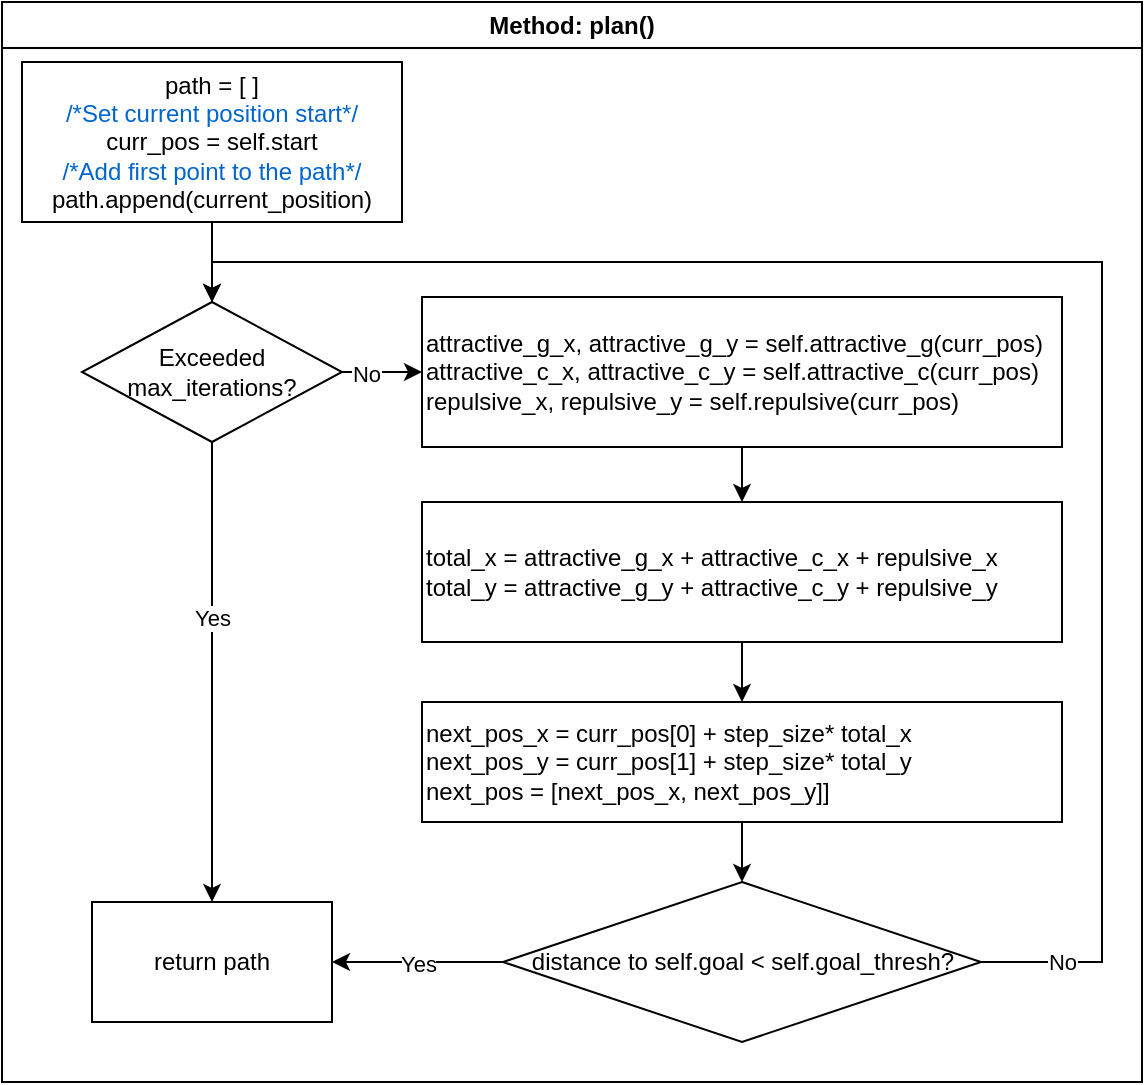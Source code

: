 <mxfile version="24.0.1" type="github" pages="4">
  <diagram id="C5RBs43oDa-KdzZeNtuy" name="plan()">
    <mxGraphModel dx="1766" dy="1697" grid="1" gridSize="10" guides="1" tooltips="1" connect="1" arrows="1" fold="1" page="1" pageScale="1" pageWidth="827" pageHeight="1169" math="0" shadow="0">
      <root>
        <mxCell id="WIyWlLk6GJQsqaUBKTNV-0" />
        <mxCell id="WIyWlLk6GJQsqaUBKTNV-1" parent="WIyWlLk6GJQsqaUBKTNV-0" />
        <mxCell id="kHNyVM9_loPENXg7Zpsd-1" value="Method: plan()" style="swimlane;whiteSpace=wrap;html=1;" parent="WIyWlLk6GJQsqaUBKTNV-1" vertex="1">
          <mxGeometry x="-810" y="-1140" width="570" height="540" as="geometry" />
        </mxCell>
        <mxCell id="kHNyVM9_loPENXg7Zpsd-5" value="" style="edgeStyle=orthogonalEdgeStyle;rounded=0;orthogonalLoop=1;jettySize=auto;html=1;entryX=0.5;entryY=0;entryDx=0;entryDy=0;" parent="kHNyVM9_loPENXg7Zpsd-1" source="kHNyVM9_loPENXg7Zpsd-2" target="kHNyVM9_loPENXg7Zpsd-6" edge="1">
          <mxGeometry relative="1" as="geometry">
            <mxPoint x="165" y="210" as="targetPoint" />
          </mxGeometry>
        </mxCell>
        <mxCell id="kHNyVM9_loPENXg7Zpsd-2" value="&lt;div&gt;path = [ ]&lt;br&gt;&lt;/div&gt;&lt;div&gt;&lt;font color=&quot;#0066cc&quot;&gt;/*Set current position start*/&lt;/font&gt;&lt;/div&gt;&lt;div&gt;curr_pos = self.start&lt;/div&gt;&lt;div&gt;&lt;font color=&quot;#0066cc&quot;&gt;/*Add first point to the path*/&lt;/font&gt;&lt;/div&gt;&lt;div&gt;path.append(current_position)&lt;br&gt;&lt;/div&gt;" style="rounded=0;whiteSpace=wrap;html=1;" parent="kHNyVM9_loPENXg7Zpsd-1" vertex="1">
          <mxGeometry x="10" y="30" width="190" height="80" as="geometry" />
        </mxCell>
        <mxCell id="kHNyVM9_loPENXg7Zpsd-8" value="" style="edgeStyle=orthogonalEdgeStyle;rounded=0;orthogonalLoop=1;jettySize=auto;html=1;entryX=0.5;entryY=0;entryDx=0;entryDy=0;exitX=0.5;exitY=1;exitDx=0;exitDy=0;" parent="kHNyVM9_loPENXg7Zpsd-1" source="kHNyVM9_loPENXg7Zpsd-6" target="kHNyVM9_loPENXg7Zpsd-7" edge="1">
          <mxGeometry relative="1" as="geometry">
            <mxPoint x="124.8" y="270" as="sourcePoint" />
            <mxPoint x="124.8" y="330" as="targetPoint" />
          </mxGeometry>
        </mxCell>
        <mxCell id="RQ0xFXscMs3xrK6EyHrB-0" value="Yes" style="edgeLabel;html=1;align=center;verticalAlign=middle;resizable=0;points=[];" vertex="1" connectable="0" parent="kHNyVM9_loPENXg7Zpsd-8">
          <mxGeometry x="-0.236" y="3" relative="1" as="geometry">
            <mxPoint x="-3" as="offset" />
          </mxGeometry>
        </mxCell>
        <mxCell id="kHNyVM9_loPENXg7Zpsd-11" value="" style="edgeStyle=orthogonalEdgeStyle;rounded=0;orthogonalLoop=1;jettySize=auto;html=1;" parent="kHNyVM9_loPENXg7Zpsd-1" source="kHNyVM9_loPENXg7Zpsd-6" target="kHNyVM9_loPENXg7Zpsd-10" edge="1">
          <mxGeometry relative="1" as="geometry" />
        </mxCell>
        <mxCell id="RQ0xFXscMs3xrK6EyHrB-1" value="No" style="edgeLabel;html=1;align=center;verticalAlign=middle;resizable=0;points=[];" vertex="1" connectable="0" parent="kHNyVM9_loPENXg7Zpsd-11">
          <mxGeometry x="-0.403" y="-1" relative="1" as="geometry">
            <mxPoint as="offset" />
          </mxGeometry>
        </mxCell>
        <mxCell id="kHNyVM9_loPENXg7Zpsd-6" value="Exceeded max_iterations?" style="rhombus;whiteSpace=wrap;html=1;" parent="kHNyVM9_loPENXg7Zpsd-1" vertex="1">
          <mxGeometry x="40" y="150" width="130" height="70" as="geometry" />
        </mxCell>
        <mxCell id="kHNyVM9_loPENXg7Zpsd-7" value="return path" style="whiteSpace=wrap;html=1;" parent="kHNyVM9_loPENXg7Zpsd-1" vertex="1">
          <mxGeometry x="45" y="450" width="120" height="60" as="geometry" />
        </mxCell>
        <mxCell id="kHNyVM9_loPENXg7Zpsd-10" value="&lt;div align=&quot;left&quot;&gt;attractive_g_x, attractive_g_y = self.attractive_g(curr_pos)&lt;/div&gt;&lt;div align=&quot;left&quot;&gt;&lt;div&gt;attractive_c_x, attractive_c_y = self.attractive_c(curr_pos)&lt;br&gt;&lt;div&gt;repulsive_x, repulsive_y = self.repulsive(curr_pos)&lt;/div&gt;&lt;/div&gt;&lt;/div&gt;" style="whiteSpace=wrap;html=1;align=left;" parent="kHNyVM9_loPENXg7Zpsd-1" vertex="1">
          <mxGeometry x="210" y="147.5" width="320" height="75" as="geometry" />
        </mxCell>
        <mxCell id="kHNyVM9_loPENXg7Zpsd-18" value="" style="edgeStyle=orthogonalEdgeStyle;rounded=0;orthogonalLoop=1;jettySize=auto;html=1;" parent="kHNyVM9_loPENXg7Zpsd-1" source="kHNyVM9_loPENXg7Zpsd-16" target="kHNyVM9_loPENXg7Zpsd-17" edge="1">
          <mxGeometry relative="1" as="geometry" />
        </mxCell>
        <mxCell id="kHNyVM9_loPENXg7Zpsd-16" value="&lt;div&gt;total_x = attractive_g_x + attractive_c_x + repulsive_x&lt;/div&gt;&lt;div&gt;total_y = attractive_g_y + attractive_c_y + repulsive_y&lt;/div&gt;" style="rounded=0;whiteSpace=wrap;html=1;align=left;" parent="kHNyVM9_loPENXg7Zpsd-1" vertex="1">
          <mxGeometry x="210" y="250" width="320" height="70" as="geometry" />
        </mxCell>
        <mxCell id="kHNyVM9_loPENXg7Zpsd-14" style="edgeStyle=orthogonalEdgeStyle;rounded=0;orthogonalLoop=1;jettySize=auto;html=1;" parent="kHNyVM9_loPENXg7Zpsd-1" source="kHNyVM9_loPENXg7Zpsd-10" target="kHNyVM9_loPENXg7Zpsd-16" edge="1">
          <mxGeometry relative="1" as="geometry">
            <mxPoint x="435" y="250" as="targetPoint" />
          </mxGeometry>
        </mxCell>
        <mxCell id="kHNyVM9_loPENXg7Zpsd-23" value="" style="edgeStyle=orthogonalEdgeStyle;rounded=0;orthogonalLoop=1;jettySize=auto;html=1;" parent="kHNyVM9_loPENXg7Zpsd-1" source="kHNyVM9_loPENXg7Zpsd-17" target="kHNyVM9_loPENXg7Zpsd-22" edge="1">
          <mxGeometry relative="1" as="geometry" />
        </mxCell>
        <mxCell id="kHNyVM9_loPENXg7Zpsd-17" value="&lt;div&gt;next_pos_x = curr_pos[0] + step_size* total_x&lt;br&gt;&lt;/div&gt;&lt;div&gt;next_pos_y = curr_pos[1] + step_size* total_y&lt;/div&gt;&lt;div&gt;next_pos = [next_pos_x, next_pos_y]]&lt;br&gt;&lt;/div&gt;" style="whiteSpace=wrap;html=1;align=left;rounded=0;" parent="kHNyVM9_loPENXg7Zpsd-1" vertex="1">
          <mxGeometry x="210" y="350" width="320" height="60" as="geometry" />
        </mxCell>
        <mxCell id="kHNyVM9_loPENXg7Zpsd-26" style="edgeStyle=orthogonalEdgeStyle;rounded=0;orthogonalLoop=1;jettySize=auto;html=1;" parent="kHNyVM9_loPENXg7Zpsd-1" source="kHNyVM9_loPENXg7Zpsd-22" target="kHNyVM9_loPENXg7Zpsd-7" edge="1">
          <mxGeometry relative="1" as="geometry" />
        </mxCell>
        <mxCell id="RQ0xFXscMs3xrK6EyHrB-2" value="Yes" style="edgeLabel;html=1;align=center;verticalAlign=middle;resizable=0;points=[];" vertex="1" connectable="0" parent="kHNyVM9_loPENXg7Zpsd-26">
          <mxGeometry x="0.007" y="1" relative="1" as="geometry">
            <mxPoint as="offset" />
          </mxGeometry>
        </mxCell>
        <mxCell id="kHNyVM9_loPENXg7Zpsd-28" style="edgeStyle=orthogonalEdgeStyle;rounded=0;orthogonalLoop=1;jettySize=auto;html=1;entryX=0.5;entryY=0;entryDx=0;entryDy=0;" parent="kHNyVM9_loPENXg7Zpsd-1" source="kHNyVM9_loPENXg7Zpsd-22" target="kHNyVM9_loPENXg7Zpsd-6" edge="1">
          <mxGeometry relative="1" as="geometry">
            <mxPoint x="621" y="130" as="targetPoint" />
            <Array as="points">
              <mxPoint x="550" y="480" />
              <mxPoint x="550" y="130" />
              <mxPoint x="105" y="130" />
            </Array>
          </mxGeometry>
        </mxCell>
        <mxCell id="RQ0xFXscMs3xrK6EyHrB-3" value="No" style="edgeLabel;html=1;align=center;verticalAlign=middle;resizable=0;points=[];" vertex="1" connectable="0" parent="kHNyVM9_loPENXg7Zpsd-28">
          <mxGeometry x="-0.908" relative="1" as="geometry">
            <mxPoint as="offset" />
          </mxGeometry>
        </mxCell>
        <mxCell id="kHNyVM9_loPENXg7Zpsd-22" value="&lt;div align=&quot;center&quot;&gt;distance to self.goal &amp;lt; self.goal_thresh?&lt;/div&gt;" style="rhombus;whiteSpace=wrap;html=1;align=center;rounded=0;" parent="kHNyVM9_loPENXg7Zpsd-1" vertex="1">
          <mxGeometry x="250.5" y="440" width="239" height="80" as="geometry" />
        </mxCell>
      </root>
    </mxGraphModel>
  </diagram>
  <diagram id="0Twk2z6Dk1yMLnBeguCC" name="attractive_g()">
    <mxGraphModel dx="1789" dy="4928" grid="1" gridSize="10" guides="1" tooltips="1" connect="1" arrows="1" fold="1" page="1" pageScale="1" pageWidth="850" pageHeight="1100" math="0" shadow="0">
      <root>
        <mxCell id="0" />
        <mxCell id="1" parent="0" />
        <mxCell id="RSsxnortNvIZ_sqnA9rF-1" value="Method: attractive_g()" style="swimlane;whiteSpace=wrap;html=1;" vertex="1" parent="1">
          <mxGeometry x="-810" y="-3600" width="350" height="310" as="geometry" />
        </mxCell>
        <mxCell id="RSsxnortNvIZ_sqnA9rF-3" value="&lt;div&gt;&lt;font color=&quot;#0066cc&quot;&gt;/*Attractive goal is constant*/&lt;/font&gt;&lt;/div&gt;&lt;div&gt;attractive_g = self.k_att&lt;br&gt;&lt;/div&gt;" style="rounded=0;whiteSpace=wrap;html=1;" vertex="1" parent="RSsxnortNvIZ_sqnA9rF-1">
          <mxGeometry x="70" y="40" width="210" height="80" as="geometry" />
        </mxCell>
        <mxCell id="RSsxnortNvIZ_sqnA9rF-7" value="return force_g_x, force_g_y" style="whiteSpace=wrap;html=1;" vertex="1" parent="RSsxnortNvIZ_sqnA9rF-1">
          <mxGeometry x="55" y="230" width="240" height="60" as="geometry" />
        </mxCell>
        <mxCell id="hBCKLx01T6dorzfEYdMu-2" style="edgeStyle=orthogonalEdgeStyle;rounded=0;orthogonalLoop=1;jettySize=auto;html=1;entryX=0.5;entryY=0;entryDx=0;entryDy=0;" edge="1" parent="RSsxnortNvIZ_sqnA9rF-1" source="fUU3xXCS2suQqjS0ujaD-1" target="RSsxnortNvIZ_sqnA9rF-7">
          <mxGeometry relative="1" as="geometry" />
        </mxCell>
        <mxCell id="fUU3xXCS2suQqjS0ujaD-1" value="&lt;div&gt;&lt;font color=&quot;#0066cc&quot;&gt;/*Force is uniform, regardless of position*/&lt;/font&gt;&lt;/div&gt;&lt;div&gt;force_g_x = attractive_g*cos(self.theta_start_goal)&lt;/div&gt;&lt;div&gt;&lt;div&gt;force_g_y = attractive_g*sin(self.theta_start_goal)&lt;/div&gt;&lt;/div&gt;" style="rounded=0;whiteSpace=wrap;html=1;" vertex="1" parent="RSsxnortNvIZ_sqnA9rF-1">
          <mxGeometry x="15" y="140" width="320" height="60" as="geometry" />
        </mxCell>
        <mxCell id="RSsxnortNvIZ_sqnA9rF-2" value="" style="edgeStyle=orthogonalEdgeStyle;rounded=0;orthogonalLoop=1;jettySize=auto;html=1;entryX=0.5;entryY=0;entryDx=0;entryDy=0;" edge="1" parent="RSsxnortNvIZ_sqnA9rF-1" source="RSsxnortNvIZ_sqnA9rF-3" target="fUU3xXCS2suQqjS0ujaD-1">
          <mxGeometry relative="1" as="geometry">
            <mxPoint x="105" y="150" as="targetPoint" />
          </mxGeometry>
        </mxCell>
      </root>
    </mxGraphModel>
  </diagram>
  <diagram id="7kcc29lMQF4x_ugg2SBn" name="attractive_c()">
    <mxGraphModel dx="1789" dy="2728" grid="1" gridSize="10" guides="1" tooltips="1" connect="1" arrows="1" fold="1" page="1" pageScale="1" pageWidth="850" pageHeight="1100" math="0" shadow="0">
      <root>
        <mxCell id="0" />
        <mxCell id="1" parent="0" />
        <mxCell id="S8lKCH7KZh8T4Yx_NQ6G-1" value="&lt;div&gt;Method: attractive_c(self, position)&lt;/div&gt;" style="swimlane;whiteSpace=wrap;html=1;" vertex="1" parent="1">
          <mxGeometry x="-840" y="-1280" width="560" height="760" as="geometry" />
        </mxCell>
        <mxCell id="M_eTRR84igoCJL7roZq4-30" style="edgeStyle=orthogonalEdgeStyle;rounded=0;orthogonalLoop=1;jettySize=auto;html=1;entryX=0.5;entryY=0;entryDx=0;entryDy=0;" edge="1" parent="S8lKCH7KZh8T4Yx_NQ6G-1" source="S8lKCH7KZh8T4Yx_NQ6G-3" target="S8lKCH7KZh8T4Yx_NQ6G-6">
          <mxGeometry relative="1" as="geometry" />
        </mxCell>
        <mxCell id="S8lKCH7KZh8T4Yx_NQ6G-3" value="&lt;div style=&quot;&quot;&gt;&lt;font style=&quot;font-size: 12px;&quot; face=&quot;Helvetica&quot; color=&quot;#0066cc&quot;&gt;/*Calculate reference point*/&lt;/font&gt;&lt;/div&gt;&lt;div&gt;&lt;font style=&quot;font-size: 12px;&quot; face=&quot;yx2v-3iovXGYgc3VkgAg&quot;&gt;ref_point = closest_on_line(curr_pos)&lt;br&gt;&lt;/font&gt;&lt;/div&gt;&lt;div style=&quot;&quot;&gt;&lt;font style=&quot;font-size: 12px;&quot; face=&quot;yx2v-3iovXGYgc3VkgAg&quot; color=&quot;#0066cc&quot;&gt;/*Find angle between curr_pos and ref_point*/&lt;/font&gt;&lt;/div&gt;&lt;div style=&quot;&quot;&gt;&lt;font style=&quot;font-size: 12px;&quot; face=&quot;yx2v-3iovXGYgc3VkgAg&quot;&gt;phi_refpoint = np.arctan2(ref_point[1]-position[1], ref_point[0]-position[0]&lt;/font&gt;&lt;font style=&quot;font-size: 12px;&quot; face=&quot;yx2v-3iovXGYgc3VkgAg&quot;&gt;)&lt;/font&gt;&lt;font style=&quot;font-size: 12px;&quot; face=&quot;yx2v-3iovXGYgc3VkgAg&quot;&gt;&lt;br&gt;&lt;/font&gt;&lt;/div&gt;" style="rounded=0;whiteSpace=wrap;html=1;" vertex="1" parent="S8lKCH7KZh8T4Yx_NQ6G-1">
          <mxGeometry x="40" y="40" width="460" height="80" as="geometry" />
        </mxCell>
        <mxCell id="M_eTRR84igoCJL7roZq4-31" style="edgeStyle=orthogonalEdgeStyle;rounded=0;orthogonalLoop=1;jettySize=auto;html=1;entryX=0.5;entryY=0;entryDx=0;entryDy=0;" edge="1" parent="S8lKCH7KZh8T4Yx_NQ6G-1" source="S8lKCH7KZh8T4Yx_NQ6G-6" target="p8tRt3s_9C0OU1l9jucj-8">
          <mxGeometry relative="1" as="geometry">
            <Array as="points">
              <mxPoint x="270" y="250" />
              <mxPoint x="400" y="250" />
            </Array>
          </mxGeometry>
        </mxCell>
        <mxCell id="VCfmXlrwlT8sg3YtY5XY-2" value="Yes" style="edgeLabel;html=1;align=center;verticalAlign=middle;resizable=0;points=[];" vertex="1" connectable="0" parent="M_eTRR84igoCJL7roZq4-31">
          <mxGeometry x="-0.2" y="1" relative="1" as="geometry">
            <mxPoint x="10" y="-9" as="offset" />
          </mxGeometry>
        </mxCell>
        <mxCell id="M_eTRR84igoCJL7roZq4-33" style="edgeStyle=orthogonalEdgeStyle;rounded=0;orthogonalLoop=1;jettySize=auto;html=1;entryX=0.443;entryY=-0.021;entryDx=0;entryDy=0;entryPerimeter=0;" edge="1" parent="S8lKCH7KZh8T4Yx_NQ6G-1" source="S8lKCH7KZh8T4Yx_NQ6G-6" target="M_eTRR84igoCJL7roZq4-4">
          <mxGeometry relative="1" as="geometry">
            <mxPoint x="190" y="310" as="targetPoint" />
            <Array as="points">
              <mxPoint x="270" y="250" />
              <mxPoint x="70" y="250" />
            </Array>
          </mxGeometry>
        </mxCell>
        <mxCell id="VCfmXlrwlT8sg3YtY5XY-1" value="No" style="edgeLabel;html=1;align=center;verticalAlign=middle;resizable=0;points=[];" vertex="1" connectable="0" parent="M_eTRR84igoCJL7roZq4-33">
          <mxGeometry x="-0.514" y="3" relative="1" as="geometry">
            <mxPoint x="3" y="-13" as="offset" />
          </mxGeometry>
        </mxCell>
        <mxCell id="S8lKCH7KZh8T4Yx_NQ6G-6" value="&lt;div&gt;&lt;font style=&quot;font-size: 12px;&quot; face=&quot;yx2v-3iovXGYgc3VkgAg&quot; color=&quot;#0066cc&quot;&gt;/*Are obstacles present?*/&lt;/font&gt;&lt;/div&gt;&lt;div&gt;if len(self.obstacles) &amp;gt; 0&lt;br&gt;&lt;/div&gt;" style="rhombus;whiteSpace=wrap;html=1;" vertex="1" parent="S8lKCH7KZh8T4Yx_NQ6G-1">
          <mxGeometry x="160" y="140" width="220" height="90" as="geometry" />
        </mxCell>
        <mxCell id="M_eTRR84igoCJL7roZq4-35" style="edgeStyle=orthogonalEdgeStyle;rounded=0;orthogonalLoop=1;jettySize=auto;html=1;entryX=0.5;entryY=0;entryDx=0;entryDy=0;" edge="1" parent="S8lKCH7KZh8T4Yx_NQ6G-1" source="p8tRt3s_9C0OU1l9jucj-8" target="M_eTRR84igoCJL7roZq4-2">
          <mxGeometry relative="1" as="geometry">
            <Array as="points">
              <mxPoint x="400" y="410" />
              <mxPoint x="540" y="410" />
              <mxPoint x="540" y="660" />
              <mxPoint x="280" y="660" />
            </Array>
          </mxGeometry>
        </mxCell>
        <mxCell id="VCfmXlrwlT8sg3YtY5XY-4" value="Yes" style="edgeLabel;html=1;align=center;verticalAlign=middle;resizable=0;points=[];" vertex="1" connectable="0" parent="M_eTRR84igoCJL7roZq4-35">
          <mxGeometry x="-0.762" relative="1" as="geometry">
            <mxPoint y="-10" as="offset" />
          </mxGeometry>
        </mxCell>
        <mxCell id="M_eTRR84igoCJL7roZq4-36" style="edgeStyle=orthogonalEdgeStyle;rounded=0;orthogonalLoop=1;jettySize=auto;html=1;" edge="1" parent="S8lKCH7KZh8T4Yx_NQ6G-1" source="p8tRt3s_9C0OU1l9jucj-8" target="p8tRt3s_9C0OU1l9jucj-12">
          <mxGeometry relative="1" as="geometry" />
        </mxCell>
        <mxCell id="VCfmXlrwlT8sg3YtY5XY-3" value="No" style="edgeLabel;html=1;align=center;verticalAlign=middle;resizable=0;points=[];" vertex="1" connectable="0" parent="M_eTRR84igoCJL7roZq4-36">
          <mxGeometry x="0.089" relative="1" as="geometry">
            <mxPoint y="-10" as="offset" />
          </mxGeometry>
        </mxCell>
        <mxCell id="p8tRt3s_9C0OU1l9jucj-8" value="&lt;div&gt;&lt;font style=&quot;font-size: 12px;&quot; face=&quot;yx2v-3iovXGYgc3VkgAg&quot; color=&quot;#0066cc&quot;&gt;/*Iterating through obstacle list*/&lt;/font&gt;&lt;/div&gt;&lt;div&gt;Last obstacle accounted for?&lt;br&gt;&lt;/div&gt;" style="rhombus;whiteSpace=wrap;html=1;" vertex="1" parent="S8lKCH7KZh8T4Yx_NQ6G-1">
          <mxGeometry x="280" y="300" width="240" height="90" as="geometry" />
        </mxCell>
        <mxCell id="M_eTRR84igoCJL7roZq4-37" style="edgeStyle=orthogonalEdgeStyle;rounded=0;orthogonalLoop=1;jettySize=auto;html=1;entryX=0.5;entryY=0;entryDx=0;entryDy=0;" edge="1" parent="S8lKCH7KZh8T4Yx_NQ6G-1" source="p8tRt3s_9C0OU1l9jucj-12" target="M_eTRR84igoCJL7roZq4-9">
          <mxGeometry relative="1" as="geometry">
            <Array as="points">
              <mxPoint x="290" y="520" />
              <mxPoint x="235" y="520" />
            </Array>
          </mxGeometry>
        </mxCell>
        <mxCell id="VCfmXlrwlT8sg3YtY5XY-5" value="Yes" style="edgeLabel;html=1;align=center;verticalAlign=middle;resizable=0;points=[];" vertex="1" connectable="0" parent="M_eTRR84igoCJL7roZq4-37">
          <mxGeometry x="-0.109" relative="1" as="geometry">
            <mxPoint x="-8" y="-10" as="offset" />
          </mxGeometry>
        </mxCell>
        <mxCell id="M_eTRR84igoCJL7roZq4-38" style="edgeStyle=orthogonalEdgeStyle;rounded=0;orthogonalLoop=1;jettySize=auto;html=1;entryX=0.5;entryY=0;entryDx=0;entryDy=0;" edge="1" parent="S8lKCH7KZh8T4Yx_NQ6G-1" source="p8tRt3s_9C0OU1l9jucj-12" target="p8tRt3s_9C0OU1l9jucj-15">
          <mxGeometry relative="1" as="geometry">
            <Array as="points">
              <mxPoint x="290" y="520" />
              <mxPoint x="415" y="520" />
            </Array>
          </mxGeometry>
        </mxCell>
        <mxCell id="VCfmXlrwlT8sg3YtY5XY-6" value="No" style="edgeLabel;html=1;align=center;verticalAlign=middle;resizable=0;points=[];" vertex="1" connectable="0" parent="M_eTRR84igoCJL7roZq4-38">
          <mxGeometry x="-0.265" y="1" relative="1" as="geometry">
            <mxPoint x="9" y="-9" as="offset" />
          </mxGeometry>
        </mxCell>
        <mxCell id="p8tRt3s_9C0OU1l9jucj-12" value="&lt;div&gt;&lt;font style=&quot;font-size: 12px;&quot; face=&quot;yx2v-3iovXGYgc3VkgAg&quot; color=&quot;#0066cc&quot;&gt;/*Is current position inside radius for obstacle?*/&lt;br&gt;&lt;/font&gt;&lt;/div&gt;" style="rhombus;whiteSpace=wrap;html=1;" vertex="1" parent="S8lKCH7KZh8T4Yx_NQ6G-1">
          <mxGeometry x="200" y="430" width="180" height="80" as="geometry" />
        </mxCell>
        <mxCell id="M_eTRR84igoCJL7roZq4-40" style="edgeStyle=orthogonalEdgeStyle;rounded=0;orthogonalLoop=1;jettySize=auto;html=1;entryX=0.5;entryY=0;entryDx=0;entryDy=0;" edge="1" parent="S8lKCH7KZh8T4Yx_NQ6G-1" source="p8tRt3s_9C0OU1l9jucj-15" target="p8tRt3s_9C0OU1l9jucj-8">
          <mxGeometry relative="1" as="geometry">
            <Array as="points">
              <mxPoint x="415" y="630" />
              <mxPoint x="170" y="630" />
              <mxPoint x="170" y="270" />
              <mxPoint x="400" y="270" />
            </Array>
          </mxGeometry>
        </mxCell>
        <mxCell id="p8tRt3s_9C0OU1l9jucj-15" value="&lt;div align=&quot;left&quot;&gt;attractive_c = self.k_c&lt;br&gt;&lt;/div&gt;&lt;div align=&quot;left&quot;&gt;att_c_x = attractive_c*cos(phi_refpoint)&lt;/div&gt;&lt;div align=&quot;left&quot;&gt;&lt;div&gt;att_c_y = attractive_c*sin(phi_refpoint)&lt;/div&gt;&lt;/div&gt;" style="whiteSpace=wrap;html=1;align=left;" vertex="1" parent="S8lKCH7KZh8T4Yx_NQ6G-1">
          <mxGeometry x="305" y="550" width="220" height="60" as="geometry" />
        </mxCell>
        <mxCell id="M_eTRR84igoCJL7roZq4-2" value="return att_c_x, att_c_y" style="whiteSpace=wrap;html=1;" vertex="1" parent="S8lKCH7KZh8T4Yx_NQ6G-1">
          <mxGeometry x="200" y="680" width="160" height="60" as="geometry" />
        </mxCell>
        <mxCell id="M_eTRR84igoCJL7roZq4-34" style="edgeStyle=orthogonalEdgeStyle;rounded=0;orthogonalLoop=1;jettySize=auto;html=1;entryX=0.5;entryY=0;entryDx=0;entryDy=0;" edge="1" parent="S8lKCH7KZh8T4Yx_NQ6G-1" source="M_eTRR84igoCJL7roZq4-4" target="M_eTRR84igoCJL7roZq4-2">
          <mxGeometry relative="1" as="geometry">
            <Array as="points">
              <mxPoint x="75" y="660" />
              <mxPoint x="280" y="660" />
            </Array>
          </mxGeometry>
        </mxCell>
        <mxCell id="M_eTRR84igoCJL7roZq4-4" value="&lt;div&gt;&lt;br&gt;&lt;/div&gt;&lt;div&gt;att_c_x = 0&lt;/div&gt;&lt;div&gt;&lt;div&gt;att_c_y = 0&lt;br&gt;&lt;/div&gt;&lt;/div&gt;" style="whiteSpace=wrap;html=1;" vertex="1" parent="S8lKCH7KZh8T4Yx_NQ6G-1">
          <mxGeometry x="30" y="580" width="90" height="60" as="geometry" />
        </mxCell>
        <mxCell id="M_eTRR84igoCJL7roZq4-39" style="edgeStyle=orthogonalEdgeStyle;rounded=0;orthogonalLoop=1;jettySize=auto;html=1;entryX=0.5;entryY=0;entryDx=0;entryDy=0;" edge="1" parent="S8lKCH7KZh8T4Yx_NQ6G-1" source="M_eTRR84igoCJL7roZq4-9" target="p8tRt3s_9C0OU1l9jucj-8">
          <mxGeometry relative="1" as="geometry">
            <mxPoint x="400" y="260" as="targetPoint" />
            <Array as="points">
              <mxPoint x="235" y="630" />
              <mxPoint x="170" y="630" />
              <mxPoint x="170" y="270" />
              <mxPoint x="400" y="270" />
            </Array>
          </mxGeometry>
        </mxCell>
        <mxCell id="M_eTRR84igoCJL7roZq4-9" value="&lt;div align=&quot;center&quot;&gt;&lt;br&gt;&lt;/div&gt;&lt;div align=&quot;center&quot;&gt;att_c_x = 0&lt;/div&gt;&lt;div align=&quot;center&quot;&gt;&lt;div&gt;att_c_y = 0&lt;br&gt;&lt;/div&gt;&lt;/div&gt;" style="whiteSpace=wrap;html=1;align=center;" vertex="1" parent="S8lKCH7KZh8T4Yx_NQ6G-1">
          <mxGeometry x="190" y="550" width="90" height="60" as="geometry" />
        </mxCell>
      </root>
    </mxGraphModel>
  </diagram>
  <diagram id="-GVi-qARS28JKBzpi0vY" name="repulsive()">
    <mxGraphModel dx="2212" dy="1866" grid="1" gridSize="10" guides="1" tooltips="1" connect="1" arrows="1" fold="1" page="1" pageScale="1" pageWidth="850" pageHeight="1100" math="0" shadow="0">
      <root>
        <mxCell id="0" />
        <mxCell id="1" parent="0" />
        <mxCell id="1Bn2bok1s2LPYPAkcgSc-1" value="&lt;div&gt;Method: repulsive(self, position)&lt;/div&gt;" style="swimlane;whiteSpace=wrap;html=1;" vertex="1" parent="1">
          <mxGeometry x="-800" y="-1080" width="620" height="870" as="geometry" />
        </mxCell>
        <mxCell id="xJ7X4qqldR_nQPqLwD83-1" style="edgeStyle=orthogonalEdgeStyle;rounded=0;orthogonalLoop=1;jettySize=auto;html=1;entryX=0.5;entryY=0;entryDx=0;entryDy=0;" edge="1" parent="1Bn2bok1s2LPYPAkcgSc-1" source="1Bn2bok1s2LPYPAkcgSc-6" target="1Bn2bok1s2LPYPAkcgSc-17">
          <mxGeometry relative="1" as="geometry">
            <Array as="points">
              <mxPoint x="190" y="160" />
              <mxPoint x="75" y="160" />
            </Array>
          </mxGeometry>
        </mxCell>
        <mxCell id="E0wkGfAKMYQK9k9KVDp7-23" value="No" style="edgeLabel;html=1;align=center;verticalAlign=middle;resizable=0;points=[];" vertex="1" connectable="0" parent="xJ7X4qqldR_nQPqLwD83-1">
          <mxGeometry x="-0.695" y="2" relative="1" as="geometry">
            <mxPoint x="-4" y="-12" as="offset" />
          </mxGeometry>
        </mxCell>
        <mxCell id="E0wkGfAKMYQK9k9KVDp7-1" style="edgeStyle=orthogonalEdgeStyle;rounded=0;orthogonalLoop=1;jettySize=auto;html=1;entryX=0.5;entryY=0;entryDx=0;entryDy=0;" edge="1" parent="1Bn2bok1s2LPYPAkcgSc-1" source="1Bn2bok1s2LPYPAkcgSc-6" target="xJ7X4qqldR_nQPqLwD83-2">
          <mxGeometry relative="1" as="geometry">
            <Array as="points">
              <mxPoint x="190" y="160" />
              <mxPoint x="330" y="160" />
            </Array>
          </mxGeometry>
        </mxCell>
        <mxCell id="E0wkGfAKMYQK9k9KVDp7-24" value="Yes" style="edgeLabel;html=1;align=center;verticalAlign=middle;resizable=0;points=[];" vertex="1" connectable="0" parent="E0wkGfAKMYQK9k9KVDp7-1">
          <mxGeometry x="0.088" relative="1" as="geometry">
            <mxPoint x="-3" y="-10" as="offset" />
          </mxGeometry>
        </mxCell>
        <mxCell id="1Bn2bok1s2LPYPAkcgSc-6" value="&lt;div&gt;&lt;font style=&quot;font-size: 12px;&quot; face=&quot;yx2v-3iovXGYgc3VkgAg&quot; color=&quot;#0066cc&quot;&gt;/*Are obstacles present?*/&lt;/font&gt;&lt;/div&gt;&lt;div&gt;if len(self.obstacles) &amp;gt; 0&lt;br&gt;&lt;/div&gt;" style="rhombus;whiteSpace=wrap;html=1;" vertex="1" parent="1Bn2bok1s2LPYPAkcgSc-1">
          <mxGeometry x="80" y="40" width="220" height="90" as="geometry" />
        </mxCell>
        <mxCell id="1Bn2bok1s2LPYPAkcgSc-8" style="edgeStyle=orthogonalEdgeStyle;rounded=0;orthogonalLoop=1;jettySize=auto;html=1;" edge="1" parent="1Bn2bok1s2LPYPAkcgSc-1" source="1Bn2bok1s2LPYPAkcgSc-9" target="1Bn2bok1s2LPYPAkcgSc-12">
          <mxGeometry relative="1" as="geometry" />
        </mxCell>
        <mxCell id="E0wkGfAKMYQK9k9KVDp7-20" value="No" style="edgeLabel;html=1;align=center;verticalAlign=middle;resizable=0;points=[];" vertex="1" connectable="0" parent="1Bn2bok1s2LPYPAkcgSc-8">
          <mxGeometry x="0.211" y="1" relative="1" as="geometry">
            <mxPoint y="-9" as="offset" />
          </mxGeometry>
        </mxCell>
        <mxCell id="E0wkGfAKMYQK9k9KVDp7-18" style="edgeStyle=orthogonalEdgeStyle;rounded=0;orthogonalLoop=1;jettySize=auto;html=1;entryX=0.5;entryY=0;entryDx=0;entryDy=0;" edge="1" parent="1Bn2bok1s2LPYPAkcgSc-1" source="1Bn2bok1s2LPYPAkcgSc-9" target="1Bn2bok1s2LPYPAkcgSc-15">
          <mxGeometry relative="1" as="geometry">
            <Array as="points">
              <mxPoint x="330" y="390" />
              <mxPoint x="170" y="390" />
              <mxPoint x="170" y="740" />
              <mxPoint x="115" y="740" />
            </Array>
          </mxGeometry>
        </mxCell>
        <mxCell id="E0wkGfAKMYQK9k9KVDp7-19" value="&lt;div&gt;Yes&lt;/div&gt;" style="edgeLabel;html=1;align=center;verticalAlign=middle;resizable=0;points=[];" vertex="1" connectable="0" parent="E0wkGfAKMYQK9k9KVDp7-18">
          <mxGeometry x="-0.686" relative="1" as="geometry">
            <mxPoint y="-10" as="offset" />
          </mxGeometry>
        </mxCell>
        <mxCell id="1Bn2bok1s2LPYPAkcgSc-9" value="&lt;div&gt;&lt;font style=&quot;font-size: 12px;&quot; face=&quot;yx2v-3iovXGYgc3VkgAg&quot; color=&quot;#0066cc&quot;&gt;/*Iterating through obstacle contour and mass center zip*/&lt;/font&gt;&lt;/div&gt;&lt;div&gt;Last zip item accounted for?&lt;br&gt;&lt;/div&gt;" style="rhombus;whiteSpace=wrap;html=1;" vertex="1" parent="1Bn2bok1s2LPYPAkcgSc-1">
          <mxGeometry x="210" y="280" width="240" height="90" as="geometry" />
        </mxCell>
        <mxCell id="E0wkGfAKMYQK9k9KVDp7-7" style="edgeStyle=orthogonalEdgeStyle;rounded=0;orthogonalLoop=1;jettySize=auto;html=1;entryX=0.5;entryY=0;entryDx=0;entryDy=0;" edge="1" parent="1Bn2bok1s2LPYPAkcgSc-1" source="1Bn2bok1s2LPYPAkcgSc-12" target="E0wkGfAKMYQK9k9KVDp7-5">
          <mxGeometry relative="1" as="geometry">
            <Array as="points">
              <mxPoint x="410" y="500" />
              <mxPoint x="453" y="500" />
            </Array>
          </mxGeometry>
        </mxCell>
        <mxCell id="E0wkGfAKMYQK9k9KVDp7-22" value="Yes" style="edgeLabel;html=1;align=center;verticalAlign=middle;resizable=0;points=[];" vertex="1" connectable="0" parent="E0wkGfAKMYQK9k9KVDp7-7">
          <mxGeometry x="-0.04" y="-1" relative="1" as="geometry">
            <mxPoint x="35" y="-1" as="offset" />
          </mxGeometry>
        </mxCell>
        <mxCell id="E0wkGfAKMYQK9k9KVDp7-10" style="edgeStyle=orthogonalEdgeStyle;rounded=0;orthogonalLoop=1;jettySize=auto;html=1;entryX=0.5;entryY=0;entryDx=0;entryDy=0;" edge="1" parent="1Bn2bok1s2LPYPAkcgSc-1" source="1Bn2bok1s2LPYPAkcgSc-12" target="1Bn2bok1s2LPYPAkcgSc-19">
          <mxGeometry relative="1" as="geometry">
            <Array as="points">
              <mxPoint x="410" y="500" />
              <mxPoint x="255" y="500" />
            </Array>
          </mxGeometry>
        </mxCell>
        <mxCell id="E0wkGfAKMYQK9k9KVDp7-21" value="No" style="edgeLabel;html=1;align=center;verticalAlign=middle;resizable=0;points=[];" vertex="1" connectable="0" parent="E0wkGfAKMYQK9k9KVDp7-10">
          <mxGeometry x="-0.507" y="-2" relative="1" as="geometry">
            <mxPoint x="-25" y="-8" as="offset" />
          </mxGeometry>
        </mxCell>
        <mxCell id="1Bn2bok1s2LPYPAkcgSc-12" value="&lt;div&gt;&lt;font style=&quot;font-size: 12px;&quot; face=&quot;yx2v-3iovXGYgc3VkgAg&quot; color=&quot;#0066cc&quot;&gt;/*Is current position inside radius for obstacle?*/&lt;br&gt;&lt;/font&gt;&lt;/div&gt;" style="rhombus;whiteSpace=wrap;html=1;" vertex="1" parent="1Bn2bok1s2LPYPAkcgSc-1">
          <mxGeometry x="320" y="410" width="180" height="80" as="geometry" />
        </mxCell>
        <mxCell id="E0wkGfAKMYQK9k9KVDp7-17" style="edgeStyle=orthogonalEdgeStyle;rounded=0;orthogonalLoop=1;jettySize=auto;html=1;entryX=0.5;entryY=0;entryDx=0;entryDy=0;" edge="1" parent="1Bn2bok1s2LPYPAkcgSc-1" source="1Bn2bok1s2LPYPAkcgSc-14" target="1Bn2bok1s2LPYPAkcgSc-9">
          <mxGeometry relative="1" as="geometry">
            <Array as="points">
              <mxPoint x="453" y="700" />
              <mxPoint x="600" y="700" />
              <mxPoint x="600" y="260" />
              <mxPoint x="330" y="260" />
            </Array>
          </mxGeometry>
        </mxCell>
        <mxCell id="1Bn2bok1s2LPYPAkcgSc-14" value="&lt;div&gt;repulsive_x += d_contour*cos(theta_repulsive)&lt;br&gt;&lt;/div&gt;&lt;div&gt;repulsive_y += d_contour*sin(theta_repulsive)&lt;br&gt;&lt;/div&gt;" style="whiteSpace=wrap;html=1;align=left;" vertex="1" parent="1Bn2bok1s2LPYPAkcgSc-1">
          <mxGeometry x="320" y="620" width="265" height="60" as="geometry" />
        </mxCell>
        <mxCell id="1Bn2bok1s2LPYPAkcgSc-15" value="return repulsive_x, repulsive_y" style="whiteSpace=wrap;html=1;" vertex="1" parent="1Bn2bok1s2LPYPAkcgSc-1">
          <mxGeometry x="10" y="780" width="210" height="60" as="geometry" />
        </mxCell>
        <mxCell id="E0wkGfAKMYQK9k9KVDp7-3" style="edgeStyle=orthogonalEdgeStyle;rounded=0;orthogonalLoop=1;jettySize=auto;html=1;entryX=0.5;entryY=0;entryDx=0;entryDy=0;" edge="1" parent="1Bn2bok1s2LPYPAkcgSc-1" source="1Bn2bok1s2LPYPAkcgSc-17" target="1Bn2bok1s2LPYPAkcgSc-15">
          <mxGeometry relative="1" as="geometry">
            <Array as="points">
              <mxPoint x="75" y="740" />
              <mxPoint x="115" y="740" />
            </Array>
          </mxGeometry>
        </mxCell>
        <mxCell id="1Bn2bok1s2LPYPAkcgSc-17" value="&lt;div&gt;repulsive_x = 0&lt;/div&gt;&lt;div&gt;repulsive_y = 0&lt;br&gt;&lt;/div&gt;" style="whiteSpace=wrap;html=1;" vertex="1" parent="1Bn2bok1s2LPYPAkcgSc-1">
          <mxGeometry x="30" y="580" width="90" height="60" as="geometry" />
        </mxCell>
        <mxCell id="E0wkGfAKMYQK9k9KVDp7-16" style="edgeStyle=orthogonalEdgeStyle;rounded=0;orthogonalLoop=1;jettySize=auto;html=1;entryX=0.5;entryY=0;entryDx=0;entryDy=0;" edge="1" parent="1Bn2bok1s2LPYPAkcgSc-1" source="1Bn2bok1s2LPYPAkcgSc-19" target="1Bn2bok1s2LPYPAkcgSc-9">
          <mxGeometry relative="1" as="geometry">
            <Array as="points">
              <mxPoint x="245" y="700" />
              <mxPoint x="600" y="700" />
              <mxPoint x="600" y="260" />
              <mxPoint x="330" y="260" />
            </Array>
          </mxGeometry>
        </mxCell>
        <mxCell id="1Bn2bok1s2LPYPAkcgSc-19" value="&lt;div&gt;repulsive_x += 0&lt;/div&gt;&lt;div&gt;repulsive_y += 0&lt;br&gt;&lt;/div&gt;" style="whiteSpace=wrap;html=1;align=center;" vertex="1" parent="1Bn2bok1s2LPYPAkcgSc-1">
          <mxGeometry x="200" y="620" width="110" height="60" as="geometry" />
        </mxCell>
        <mxCell id="E0wkGfAKMYQK9k9KVDp7-9" style="edgeStyle=orthogonalEdgeStyle;rounded=0;orthogonalLoop=1;jettySize=auto;html=1;entryX=0.5;entryY=0;entryDx=0;entryDy=0;" edge="1" parent="1Bn2bok1s2LPYPAkcgSc-1" source="xJ7X4qqldR_nQPqLwD83-2" target="1Bn2bok1s2LPYPAkcgSc-9">
          <mxGeometry relative="1" as="geometry" />
        </mxCell>
        <mxCell id="xJ7X4qqldR_nQPqLwD83-2" value="&lt;div&gt;&lt;font style=&quot;font-size: 12px;&quot; face=&quot;yx2v-3iovXGYgc3VkgAg&quot; color=&quot;#0066cc&quot;&gt;/*Initialize summing variables*/&lt;/font&gt;&lt;/div&gt;&lt;div&gt;&lt;font face=&quot;Helvetica&quot; style=&quot;font-size: 12px;&quot;&gt;repulsive_x = 0&lt;/font&gt;&lt;/div&gt;&lt;div&gt;&lt;font face=&quot;Helvetica&quot; style=&quot;font-size: 12px;&quot;&gt;repulsive_y = 0&lt;/font&gt;&lt;font face=&quot;23ZQCh5sGsyQFd0H_1E8&quot; style=&quot;font-size: 12px;&quot;&gt;&lt;br&gt;&lt;/font&gt;&lt;/div&gt;" style="rounded=0;whiteSpace=wrap;html=1;" vertex="1" parent="1Bn2bok1s2LPYPAkcgSc-1">
          <mxGeometry x="220" y="180" width="220" height="60" as="geometry" />
        </mxCell>
        <mxCell id="E0wkGfAKMYQK9k9KVDp7-14" style="edgeStyle=orthogonalEdgeStyle;rounded=0;orthogonalLoop=1;jettySize=auto;html=1;entryX=0.5;entryY=0;entryDx=0;entryDy=0;" edge="1" parent="1Bn2bok1s2LPYPAkcgSc-1" source="E0wkGfAKMYQK9k9KVDp7-5" target="1Bn2bok1s2LPYPAkcgSc-14">
          <mxGeometry relative="1" as="geometry" />
        </mxCell>
        <mxCell id="E0wkGfAKMYQK9k9KVDp7-5" value="&lt;div&gt;&lt;div&gt;&lt;font style=&quot;font-size: 12px;&quot; face=&quot;yx2v-3iovXGYgc3VkgAg&quot; color=&quot;#0066cc&quot;&gt;/*measure distance and angle to contour, normal to centerline*/&lt;br&gt;&lt;/font&gt;&lt;/div&gt;&lt;/div&gt;&lt;div&gt;d_contour = someval&lt;/div&gt;&lt;div&gt;theta_repulsive = someval&lt;br&gt;&lt;/div&gt;" style="rounded=0;whiteSpace=wrap;html=1;" vertex="1" parent="1Bn2bok1s2LPYPAkcgSc-1">
          <mxGeometry x="372.5" y="520" width="160" height="80" as="geometry" />
        </mxCell>
      </root>
    </mxGraphModel>
  </diagram>
</mxfile>
